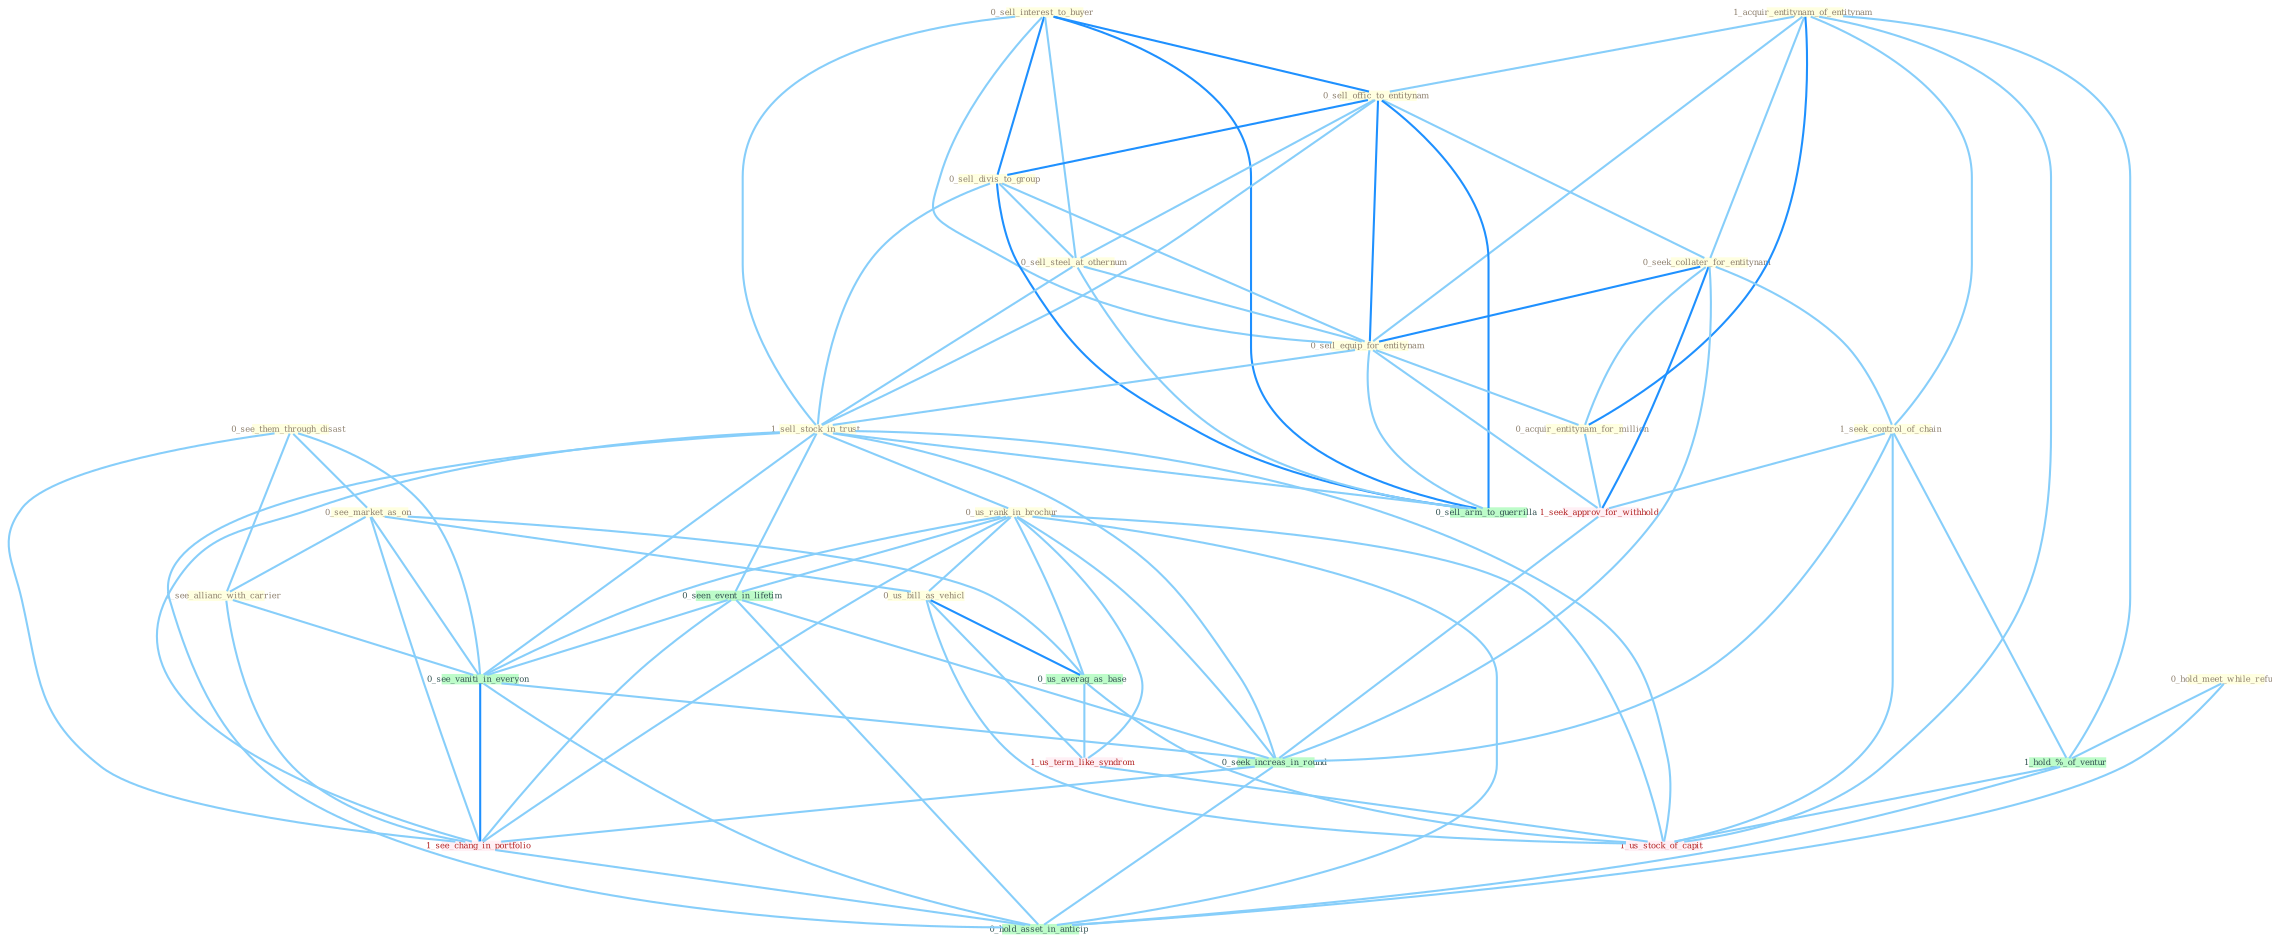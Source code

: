 Graph G{ 
    node
    [shape=polygon,style=filled,width=.5,height=.06,color="#BDFCC9",fixedsize=true,fontsize=4,
    fontcolor="#2f4f4f"];
    {node
    [color="#ffffe0", fontcolor="#8b7d6b"] "0_see_them_through_disast " "1_acquir_entitynam_of_entitynam " "0_sell_interest_to_buyer " "0_sell_offic_to_entitynam " "0_hold_meet_while_refus " "0_seek_collater_for_entitynam " "0_sell_divis_to_group " "0_sell_steel_at_othernum " "0_sell_equip_for_entitynam " "0_see_market_as_on " "0_acquir_entitynam_for_million " "1_sell_stock_in_trust " "0_us_rank_in_brochur " "1_seek_control_of_chain " "0_us_bill_as_vehicl " "1_see_allianc_with_carrier "}
{node [color="#fff0f5", fontcolor="#b22222"] "1_us_term_like_syndrom " "1_seek_approv_for_withhold " "1_us_stock_of_capit " "1_see_chang_in_portfolio "}
edge [color="#B0E2FF"];

	"0_see_them_through_disast " -- "0_see_market_as_on " [w="1", color="#87cefa" ];
	"0_see_them_through_disast " -- "1_see_allianc_with_carrier " [w="1", color="#87cefa" ];
	"0_see_them_through_disast " -- "0_see_vaniti_in_everyon " [w="1", color="#87cefa" ];
	"0_see_them_through_disast " -- "1_see_chang_in_portfolio " [w="1", color="#87cefa" ];
	"1_acquir_entitynam_of_entitynam " -- "0_sell_offic_to_entitynam " [w="1", color="#87cefa" ];
	"1_acquir_entitynam_of_entitynam " -- "0_seek_collater_for_entitynam " [w="1", color="#87cefa" ];
	"1_acquir_entitynam_of_entitynam " -- "0_sell_equip_for_entitynam " [w="1", color="#87cefa" ];
	"1_acquir_entitynam_of_entitynam " -- "0_acquir_entitynam_for_million " [w="2", color="#1e90ff" , len=0.8];
	"1_acquir_entitynam_of_entitynam " -- "1_seek_control_of_chain " [w="1", color="#87cefa" ];
	"1_acquir_entitynam_of_entitynam " -- "1_hold_%_of_ventur " [w="1", color="#87cefa" ];
	"1_acquir_entitynam_of_entitynam " -- "1_us_stock_of_capit " [w="1", color="#87cefa" ];
	"0_sell_interest_to_buyer " -- "0_sell_offic_to_entitynam " [w="2", color="#1e90ff" , len=0.8];
	"0_sell_interest_to_buyer " -- "0_sell_divis_to_group " [w="2", color="#1e90ff" , len=0.8];
	"0_sell_interest_to_buyer " -- "0_sell_steel_at_othernum " [w="1", color="#87cefa" ];
	"0_sell_interest_to_buyer " -- "0_sell_equip_for_entitynam " [w="1", color="#87cefa" ];
	"0_sell_interest_to_buyer " -- "1_sell_stock_in_trust " [w="1", color="#87cefa" ];
	"0_sell_interest_to_buyer " -- "0_sell_arm_to_guerrilla " [w="2", color="#1e90ff" , len=0.8];
	"0_sell_offic_to_entitynam " -- "0_seek_collater_for_entitynam " [w="1", color="#87cefa" ];
	"0_sell_offic_to_entitynam " -- "0_sell_divis_to_group " [w="2", color="#1e90ff" , len=0.8];
	"0_sell_offic_to_entitynam " -- "0_sell_steel_at_othernum " [w="1", color="#87cefa" ];
	"0_sell_offic_to_entitynam " -- "0_sell_equip_for_entitynam " [w="2", color="#1e90ff" , len=0.8];
	"0_sell_offic_to_entitynam " -- "1_sell_stock_in_trust " [w="1", color="#87cefa" ];
	"0_sell_offic_to_entitynam " -- "0_sell_arm_to_guerrilla " [w="2", color="#1e90ff" , len=0.8];
	"0_hold_meet_while_refus " -- "1_hold_%_of_ventur " [w="1", color="#87cefa" ];
	"0_hold_meet_while_refus " -- "0_hold_asset_in_anticip " [w="1", color="#87cefa" ];
	"0_seek_collater_for_entitynam " -- "0_sell_equip_for_entitynam " [w="2", color="#1e90ff" , len=0.8];
	"0_seek_collater_for_entitynam " -- "0_acquir_entitynam_for_million " [w="1", color="#87cefa" ];
	"0_seek_collater_for_entitynam " -- "1_seek_control_of_chain " [w="1", color="#87cefa" ];
	"0_seek_collater_for_entitynam " -- "1_seek_approv_for_withhold " [w="2", color="#1e90ff" , len=0.8];
	"0_seek_collater_for_entitynam " -- "0_seek_increas_in_round " [w="1", color="#87cefa" ];
	"0_sell_divis_to_group " -- "0_sell_steel_at_othernum " [w="1", color="#87cefa" ];
	"0_sell_divis_to_group " -- "0_sell_equip_for_entitynam " [w="1", color="#87cefa" ];
	"0_sell_divis_to_group " -- "1_sell_stock_in_trust " [w="1", color="#87cefa" ];
	"0_sell_divis_to_group " -- "0_sell_arm_to_guerrilla " [w="2", color="#1e90ff" , len=0.8];
	"0_sell_steel_at_othernum " -- "0_sell_equip_for_entitynam " [w="1", color="#87cefa" ];
	"0_sell_steel_at_othernum " -- "1_sell_stock_in_trust " [w="1", color="#87cefa" ];
	"0_sell_steel_at_othernum " -- "0_sell_arm_to_guerrilla " [w="1", color="#87cefa" ];
	"0_sell_equip_for_entitynam " -- "0_acquir_entitynam_for_million " [w="1", color="#87cefa" ];
	"0_sell_equip_for_entitynam " -- "1_sell_stock_in_trust " [w="1", color="#87cefa" ];
	"0_sell_equip_for_entitynam " -- "1_seek_approv_for_withhold " [w="1", color="#87cefa" ];
	"0_sell_equip_for_entitynam " -- "0_sell_arm_to_guerrilla " [w="1", color="#87cefa" ];
	"0_see_market_as_on " -- "0_us_bill_as_vehicl " [w="1", color="#87cefa" ];
	"0_see_market_as_on " -- "1_see_allianc_with_carrier " [w="1", color="#87cefa" ];
	"0_see_market_as_on " -- "0_us_averag_as_base " [w="1", color="#87cefa" ];
	"0_see_market_as_on " -- "0_see_vaniti_in_everyon " [w="1", color="#87cefa" ];
	"0_see_market_as_on " -- "1_see_chang_in_portfolio " [w="1", color="#87cefa" ];
	"0_acquir_entitynam_for_million " -- "1_seek_approv_for_withhold " [w="1", color="#87cefa" ];
	"1_sell_stock_in_trust " -- "0_us_rank_in_brochur " [w="1", color="#87cefa" ];
	"1_sell_stock_in_trust " -- "0_seen_event_in_lifetim " [w="1", color="#87cefa" ];
	"1_sell_stock_in_trust " -- "0_see_vaniti_in_everyon " [w="1", color="#87cefa" ];
	"1_sell_stock_in_trust " -- "0_sell_arm_to_guerrilla " [w="1", color="#87cefa" ];
	"1_sell_stock_in_trust " -- "0_seek_increas_in_round " [w="1", color="#87cefa" ];
	"1_sell_stock_in_trust " -- "1_us_stock_of_capit " [w="1", color="#87cefa" ];
	"1_sell_stock_in_trust " -- "1_see_chang_in_portfolio " [w="1", color="#87cefa" ];
	"1_sell_stock_in_trust " -- "0_hold_asset_in_anticip " [w="1", color="#87cefa" ];
	"0_us_rank_in_brochur " -- "0_us_bill_as_vehicl " [w="1", color="#87cefa" ];
	"0_us_rank_in_brochur " -- "0_seen_event_in_lifetim " [w="1", color="#87cefa" ];
	"0_us_rank_in_brochur " -- "0_us_averag_as_base " [w="1", color="#87cefa" ];
	"0_us_rank_in_brochur " -- "1_us_term_like_syndrom " [w="1", color="#87cefa" ];
	"0_us_rank_in_brochur " -- "0_see_vaniti_in_everyon " [w="1", color="#87cefa" ];
	"0_us_rank_in_brochur " -- "0_seek_increas_in_round " [w="1", color="#87cefa" ];
	"0_us_rank_in_brochur " -- "1_us_stock_of_capit " [w="1", color="#87cefa" ];
	"0_us_rank_in_brochur " -- "1_see_chang_in_portfolio " [w="1", color="#87cefa" ];
	"0_us_rank_in_brochur " -- "0_hold_asset_in_anticip " [w="1", color="#87cefa" ];
	"1_seek_control_of_chain " -- "1_seek_approv_for_withhold " [w="1", color="#87cefa" ];
	"1_seek_control_of_chain " -- "1_hold_%_of_ventur " [w="1", color="#87cefa" ];
	"1_seek_control_of_chain " -- "0_seek_increas_in_round " [w="1", color="#87cefa" ];
	"1_seek_control_of_chain " -- "1_us_stock_of_capit " [w="1", color="#87cefa" ];
	"0_us_bill_as_vehicl " -- "0_us_averag_as_base " [w="2", color="#1e90ff" , len=0.8];
	"0_us_bill_as_vehicl " -- "1_us_term_like_syndrom " [w="1", color="#87cefa" ];
	"0_us_bill_as_vehicl " -- "1_us_stock_of_capit " [w="1", color="#87cefa" ];
	"1_see_allianc_with_carrier " -- "0_see_vaniti_in_everyon " [w="1", color="#87cefa" ];
	"1_see_allianc_with_carrier " -- "1_see_chang_in_portfolio " [w="1", color="#87cefa" ];
	"0_seen_event_in_lifetim " -- "0_see_vaniti_in_everyon " [w="1", color="#87cefa" ];
	"0_seen_event_in_lifetim " -- "0_seek_increas_in_round " [w="1", color="#87cefa" ];
	"0_seen_event_in_lifetim " -- "1_see_chang_in_portfolio " [w="1", color="#87cefa" ];
	"0_seen_event_in_lifetim " -- "0_hold_asset_in_anticip " [w="1", color="#87cefa" ];
	"0_us_averag_as_base " -- "1_us_term_like_syndrom " [w="1", color="#87cefa" ];
	"0_us_averag_as_base " -- "1_us_stock_of_capit " [w="1", color="#87cefa" ];
	"1_us_term_like_syndrom " -- "1_us_stock_of_capit " [w="1", color="#87cefa" ];
	"1_seek_approv_for_withhold " -- "0_seek_increas_in_round " [w="1", color="#87cefa" ];
	"1_hold_%_of_ventur " -- "1_us_stock_of_capit " [w="1", color="#87cefa" ];
	"1_hold_%_of_ventur " -- "0_hold_asset_in_anticip " [w="1", color="#87cefa" ];
	"0_see_vaniti_in_everyon " -- "0_seek_increas_in_round " [w="1", color="#87cefa" ];
	"0_see_vaniti_in_everyon " -- "1_see_chang_in_portfolio " [w="2", color="#1e90ff" , len=0.8];
	"0_see_vaniti_in_everyon " -- "0_hold_asset_in_anticip " [w="1", color="#87cefa" ];
	"0_seek_increas_in_round " -- "1_see_chang_in_portfolio " [w="1", color="#87cefa" ];
	"0_seek_increas_in_round " -- "0_hold_asset_in_anticip " [w="1", color="#87cefa" ];
	"1_see_chang_in_portfolio " -- "0_hold_asset_in_anticip " [w="1", color="#87cefa" ];
}